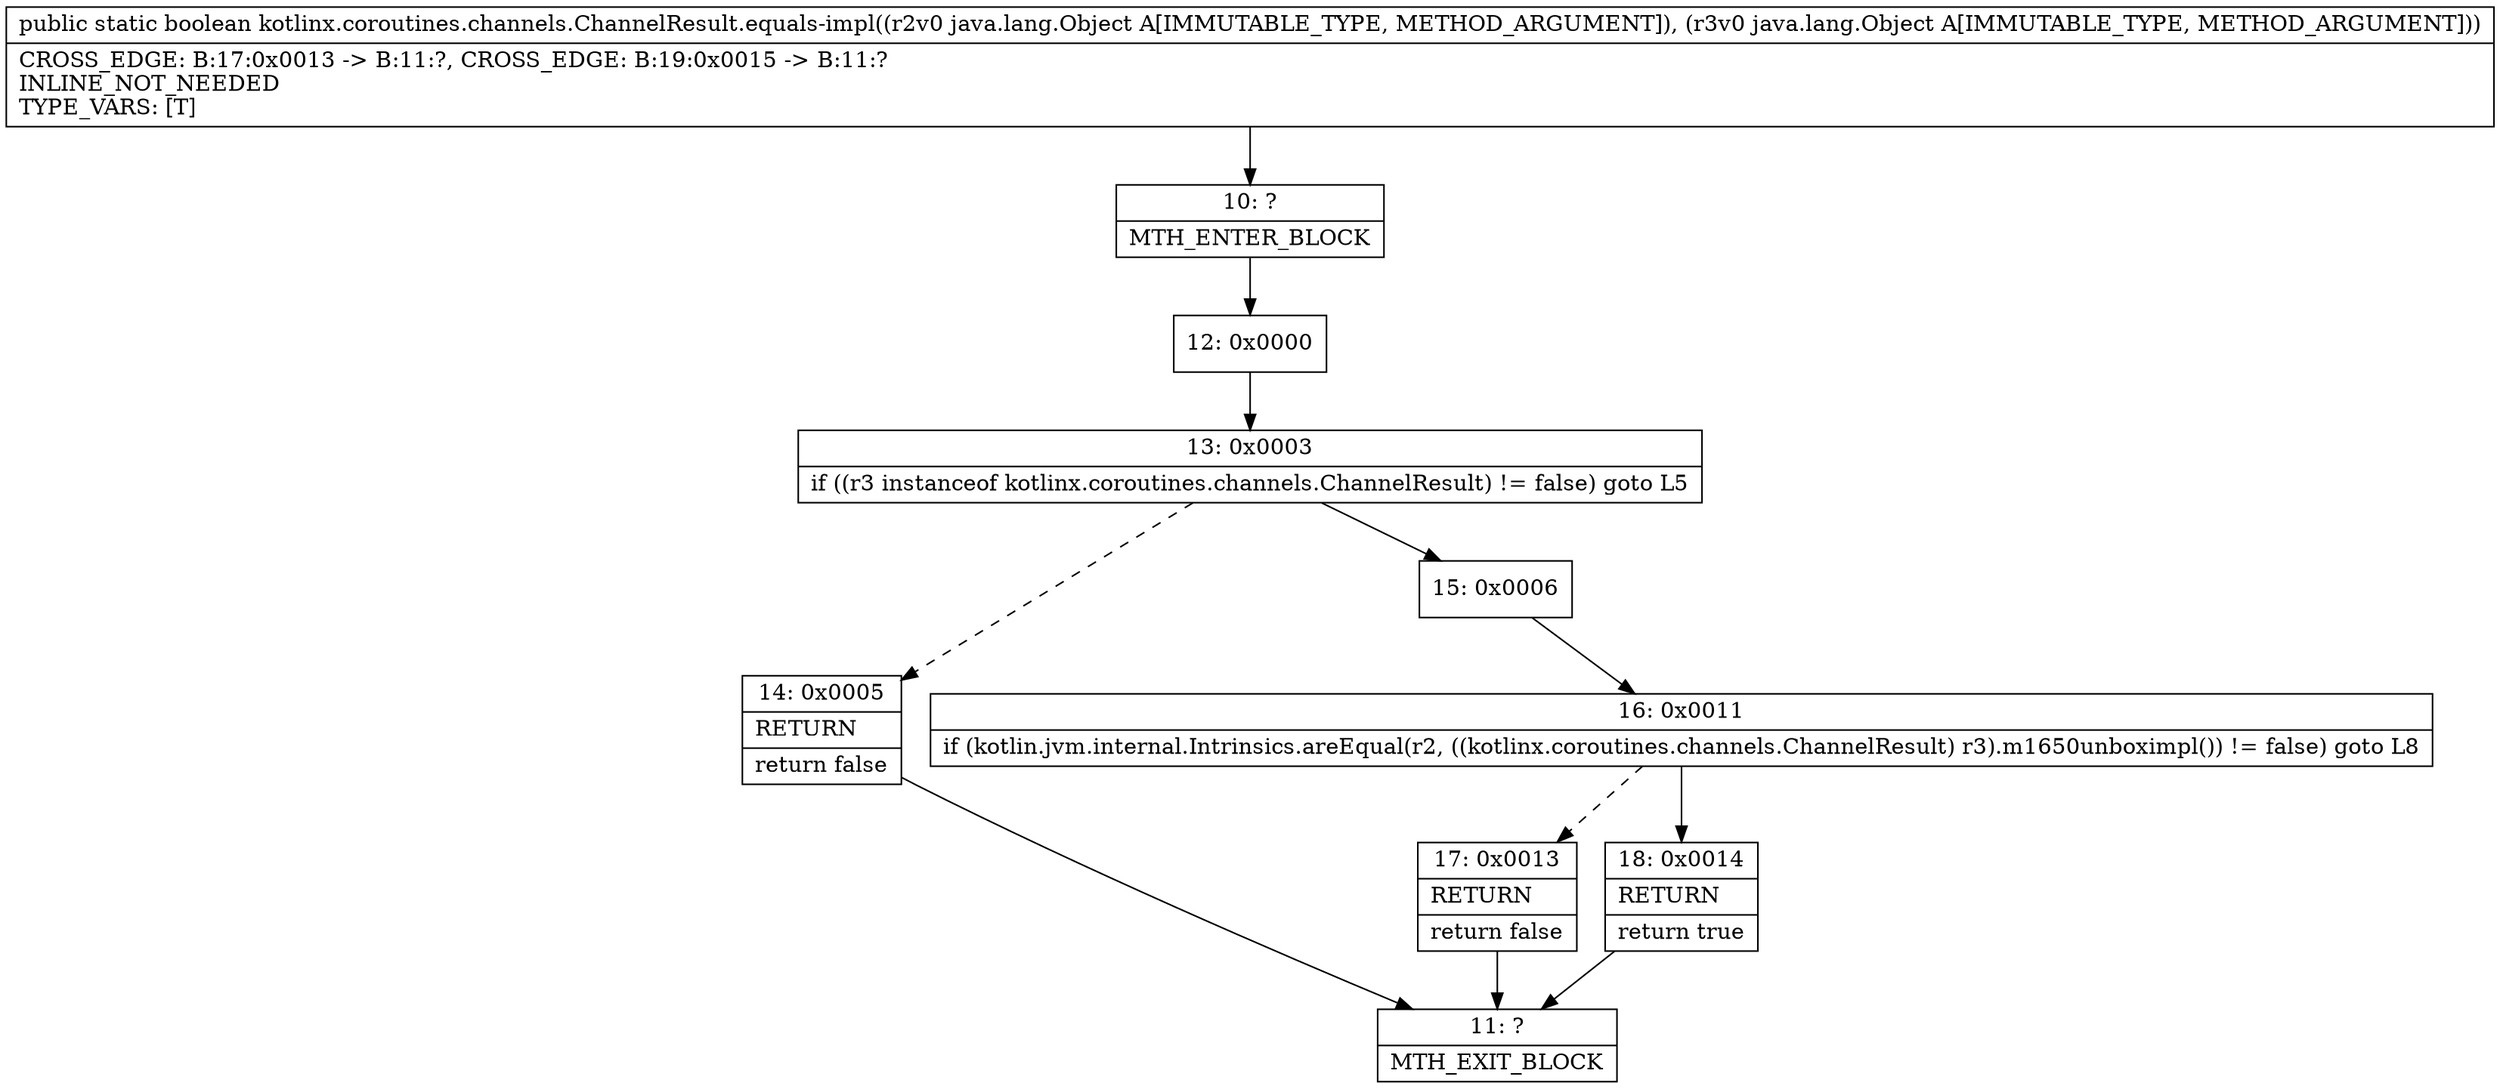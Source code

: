 digraph "CFG forkotlinx.coroutines.channels.ChannelResult.equals\-impl(Ljava\/lang\/Object;Ljava\/lang\/Object;)Z" {
Node_10 [shape=record,label="{10\:\ ?|MTH_ENTER_BLOCK\l}"];
Node_12 [shape=record,label="{12\:\ 0x0000}"];
Node_13 [shape=record,label="{13\:\ 0x0003|if ((r3 instanceof kotlinx.coroutines.channels.ChannelResult) != false) goto L5\l}"];
Node_14 [shape=record,label="{14\:\ 0x0005|RETURN\l|return false\l}"];
Node_11 [shape=record,label="{11\:\ ?|MTH_EXIT_BLOCK\l}"];
Node_15 [shape=record,label="{15\:\ 0x0006}"];
Node_16 [shape=record,label="{16\:\ 0x0011|if (kotlin.jvm.internal.Intrinsics.areEqual(r2, ((kotlinx.coroutines.channels.ChannelResult) r3).m1650unboximpl()) != false) goto L8\l}"];
Node_17 [shape=record,label="{17\:\ 0x0013|RETURN\l|return false\l}"];
Node_18 [shape=record,label="{18\:\ 0x0014|RETURN\l|return true\l}"];
MethodNode[shape=record,label="{public static boolean kotlinx.coroutines.channels.ChannelResult.equals\-impl((r2v0 java.lang.Object A[IMMUTABLE_TYPE, METHOD_ARGUMENT]), (r3v0 java.lang.Object A[IMMUTABLE_TYPE, METHOD_ARGUMENT]))  | CROSS_EDGE: B:17:0x0013 \-\> B:11:?, CROSS_EDGE: B:19:0x0015 \-\> B:11:?\lINLINE_NOT_NEEDED\lTYPE_VARS: [T]\l}"];
MethodNode -> Node_10;Node_10 -> Node_12;
Node_12 -> Node_13;
Node_13 -> Node_14[style=dashed];
Node_13 -> Node_15;
Node_14 -> Node_11;
Node_15 -> Node_16;
Node_16 -> Node_17[style=dashed];
Node_16 -> Node_18;
Node_17 -> Node_11;
Node_18 -> Node_11;
}

